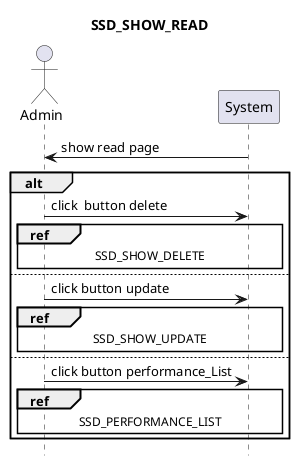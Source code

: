 @startuml SSD_SHOW_READ

title SSD_SHOW_READ

skinparam shadowing false
hide footbox

actor Admin as a
participant System as S

S -> a :  show read page 

alt 

a -> S : click  button delete
ref over a,S : SSD_SHOW_DELETE

else 

a -> S : click button update
ref over a,S : SSD_SHOW_UPDATE

else
a -> S :click button performance_List
ref over a,S : SSD_PERFORMANCE_LIST

end


@enduml